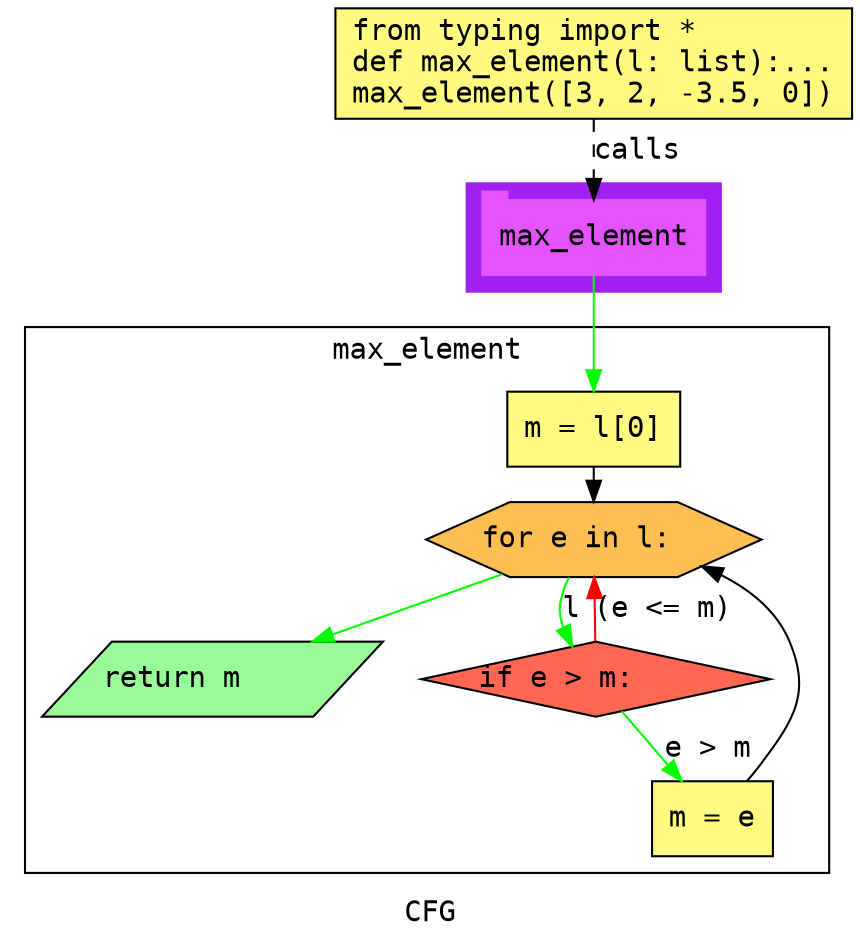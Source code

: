 digraph cluster264CFG {
	graph [bb="0,0,399,446",
		compound=True,
		fontname="DejaVu Sans Mono",
		label=CFG,
		lheight=0.21,
		lp="199.5,11.5",
		lwidth=0.35,
		pack=False,
		rankdir=TB,
		ranksep=0.02
	];
	node [fontname="DejaVu Sans Mono",
		label="\N"
	];
	edge [fontname="DejaVu Sans Mono"];
	subgraph cluster_1 {
		graph [bb="214,310,336,362",
			color=purple,
			compound=true,
			fontname="DejaVu Sans Mono",
			label="",
			rankdir=TB,
			ranksep=0.02,
			shape=tab,
			style=filled
		];
		node [fontname="DejaVu Sans Mono"];
		edge [fontname="DejaVu Sans Mono"];
		11	[color="#E552FF",
			height=0.5,
			label=max_element,
			linenum="[11]",
			pos="275,336",
			shape=tab,
			style=filled,
			width=1.4861];
	}
	subgraph cluster2max_element {
		graph [bb="8,31,388,293",
			compound=True,
			fontname="DejaVu Sans Mono",
			label=max_element,
			lheight=0.21,
			lp="198,281.5",
			lwidth=1.26,
			pack=False,
			rankdir=TB,
			ranksep=0.02
		];
		node [fontname="DejaVu Sans Mono"];
		edge [fontname="DejaVu Sans Mono"];
		3	[fillcolor="#FFFB81",
			height=0.5,
			label="m = l[0]\l",
			linenum="[5]",
			pos="275,244",
			shape=rectangle,
			style="filled,solid",
			width=1.1528];
		4	[fillcolor="#FFBE52",
			height=0.5,
			label="for e in l:\l",
			linenum="[6]",
			pos="275,191",
			shape=hexagon,
			style="filled,solid",
			width=2.2306];
		3 -> 4	[color=black,
			pos="e,275,209.25 275,225.73 275,223.66 275,221.5 275,219.32"];
		5	[fillcolor="#FF6752",
			height=0.5,
			label="if e > m:\l",
			linenum="[7]",
			pos="276,124",
			shape=diamond,
			style="filled,solid",
			width=2.3234];
		4 -> 5	[color=green,
			label=l,
			lp="266.5,157.5",
			pos="e,265.96,140.08 264.79,172.94 263.64,170.35 262.65,167.66 262,165 260.42,158.52 260.32,156.45 262,150 262.05,149.79 262.11,149.58 \
262.17,149.37"];
		6	[fillcolor="#98fb98",
			height=0.5,
			label="return m\l",
			linenum="[9]",
			pos="95,124",
			shape=parallelogram,
			style="filled,solid",
			width=2.1971];
		4 -> 6	[color=green,
			pos="e,142.27,142.07 231.43,174.27 207.53,165.64 177.62,154.84 151.91,145.55"];
		5 -> 4	[color=red,
			label="(e <= m)",
			lp="308.5,157.5",
			pos="e,275.26,172.92 275.74,142.19 275.64,148.42 275.53,155.63 275.42,162.52"];
		7	[fillcolor="#FFFB81",
			height=0.5,
			label="m = e\l",
			linenum="[8]",
			pos="332,57",
			shape=rectangle,
			style="filled,solid",
			width=0.80556];
		5 -> 7	[color=green,
			label="e > m",
			lp="330,90.5",
			pos="e,317.22,75.152 288.43,108.57 294.94,101.01 303.1,91.542 310.6,82.845"];
		7 -> 4	[color=black,
			pos="e,326.85,178.15 348.54,75.103 350.8,77.681 353.01,80.361 355,83 371.21,104.53 379.31,117.1 369,142 362.96,156.58 350.34,166.78 336.26,\
173.91"];
	}
	1	[fillcolor="#FFFB81",
		height=0.73611,
		label="from typing import *\ldef max_element(l: list):...\lmax_element([3, 2, -3.5, 0])\l",
		linenum="[1]",
		pos="275,419.5",
		shape=rectangle,
		style="filled,solid",
		width=3.4444];
	1 -> 11	[label=calls,
		lp="296,377.5",
		pos="e,275,354.13 275,392.71 275,383.66 275,373.47 275,364.3",
		style=dashed];
	11 -> 3	[color=green,
		pos="e,275,262.3 275,317.65 275,304.82 275,287.11 275,272.38"];
}
